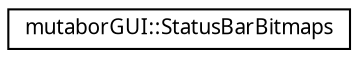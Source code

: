 digraph "Grafische Darstellung der Klassenhierarchie"
{
  edge [fontname="Sans",fontsize="10",labelfontname="Sans",labelfontsize="10"];
  node [fontname="Sans",fontsize="10",shape=record];
  rankdir="LR";
  Node0 [label="mutaborGUI::StatusBarBitmaps",height=0.2,width=0.4,color="black", fillcolor="white", style="filled",URL="$d9/dbb/classmutaborGUI_1_1StatusBarBitmaps.html"];
}
